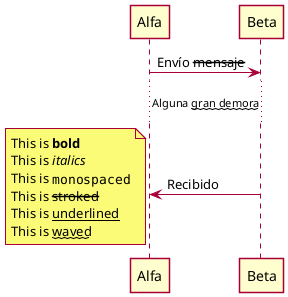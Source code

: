 @startuml Samples
skin rose
skinparam classFontName Calibri
skinparam shadowing false

Alfa -> Beta : Envío --mensaje--

... Alguna ~~gran demora~~ ...

Beta -> Alfa : Recibido

note left
    This is **bold**
    This is //italics//
    This is ""monospaced""
    This is --stroked--
    This is __underlined__
    This is ~~waved~~
end note

@enduml